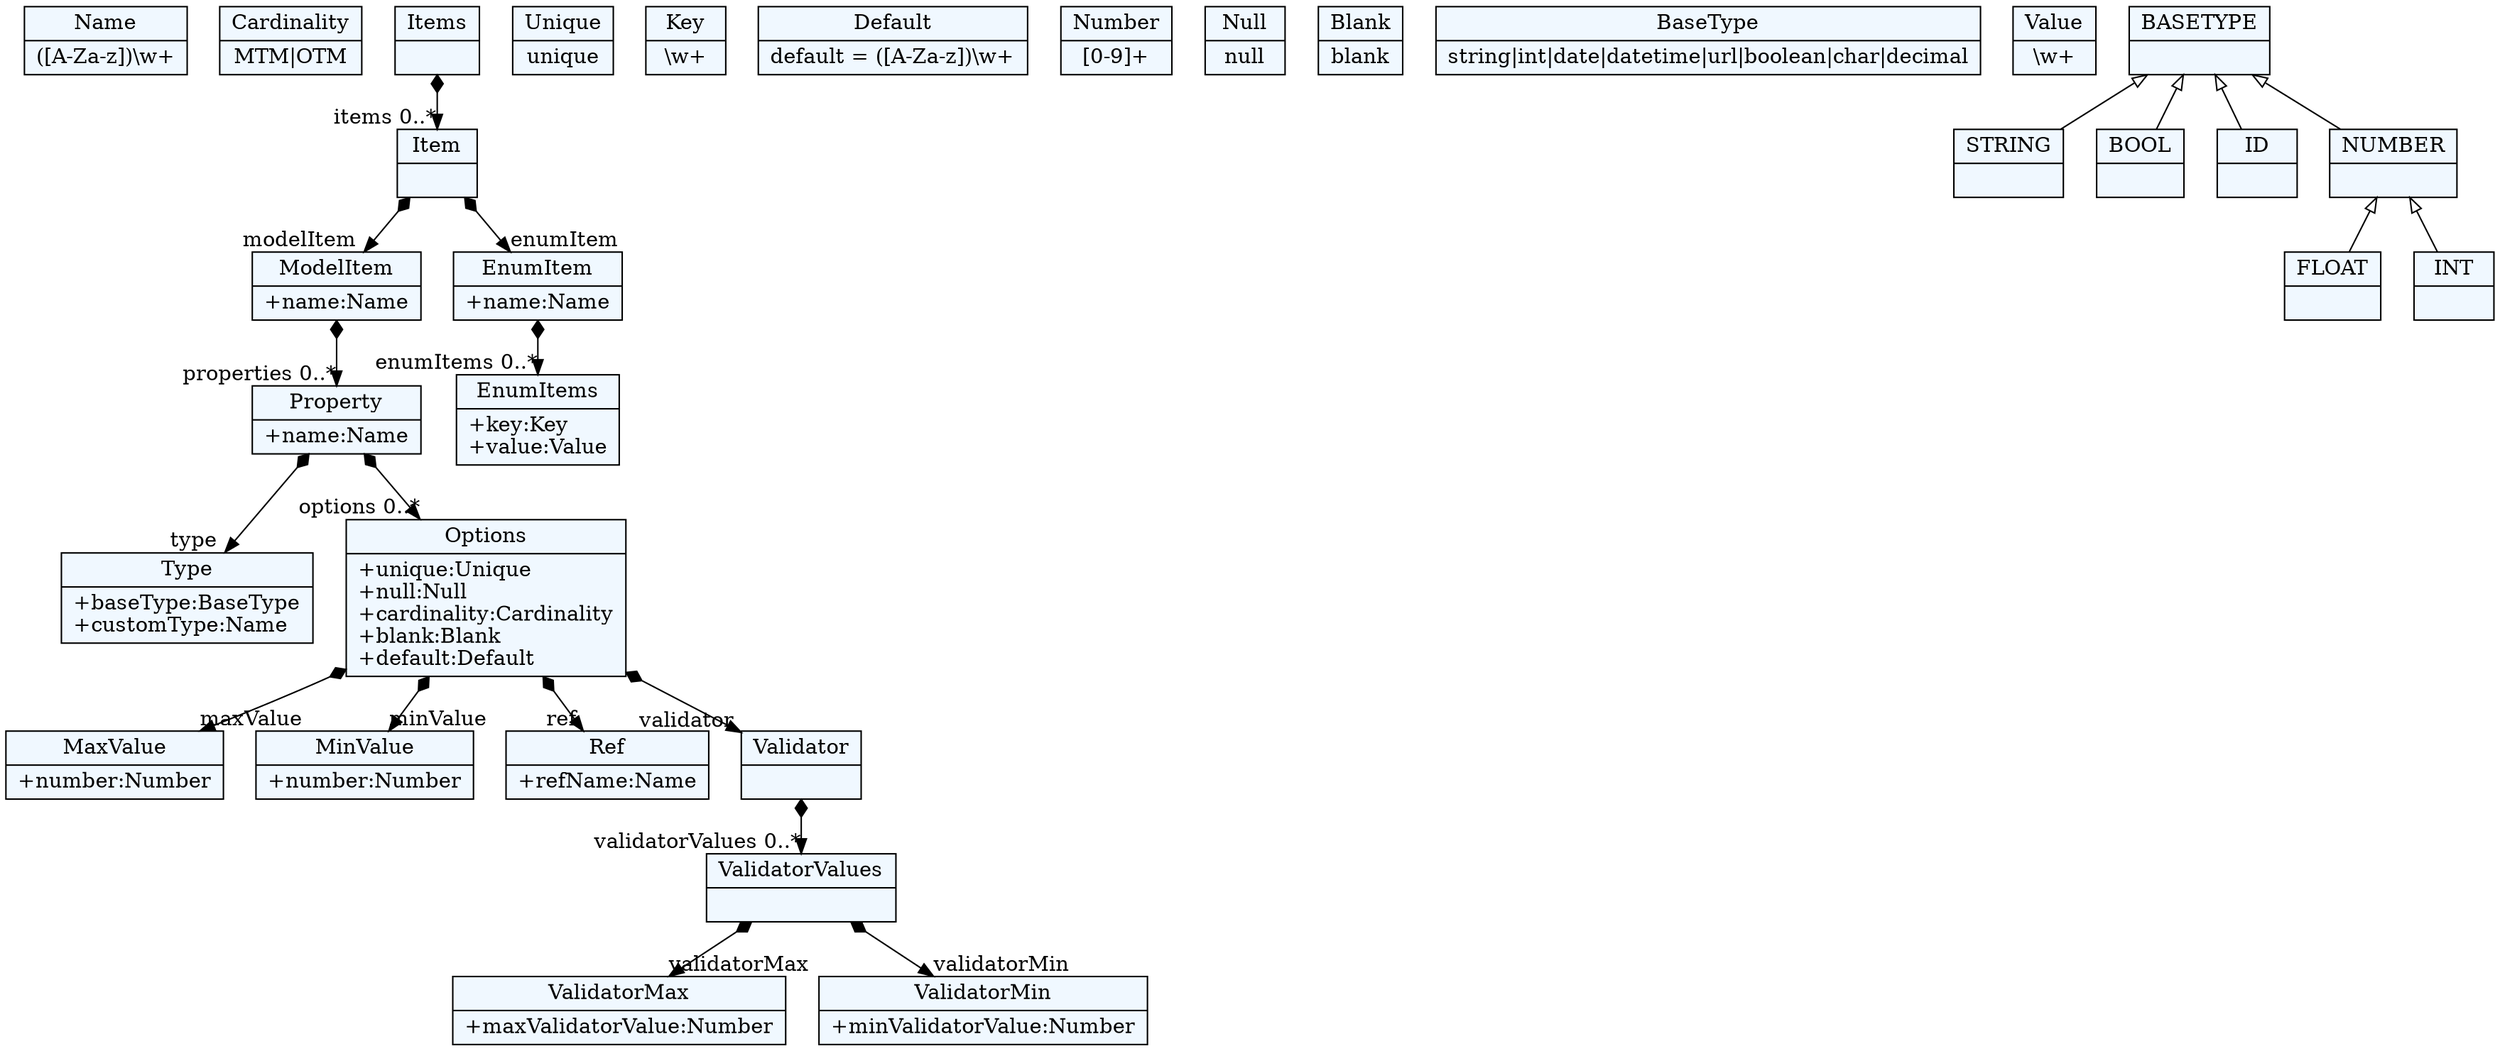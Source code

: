 
    digraph xtext {
    fontname = "Bitstream Vera Sans"
    fontsize = 8
    node[
        shape=record,
        style=filled,
        fillcolor=aliceblue
    ]
    nodesep = 0.3
    edge[dir=black,arrowtail=empty]


60064688[ label="{Name|([A-Za-z])\\w+}"]

60065584[ label="{Cardinality|MTM\|OTM}"]

59857136 -> 60039664[arrowtail=diamond, dir=both, headlabel="properties 0..*"]
59857136[ label="{ModelItem|+name:Name\l}"]

60040112[ label="{Type|+baseType:BaseType\l+customType:Name\l}"]

60039664 -> 60040112[arrowtail=diamond, dir=both, headlabel="type "]
60039664 -> 60041008[arrowtail=diamond, dir=both, headlabel="options 0..*"]
60039664[ label="{Property|+name:Name\l}"]

59856240 -> 59856688[arrowtail=diamond, dir=both, headlabel="items 0..*"]
59856240[ label="{Items|}"]

60041456[ label="{Unique|unique}"]

60041008 -> 60042800[arrowtail=diamond, dir=both, headlabel="maxValue "]
60041008 -> 60063792[arrowtail=diamond, dir=both, headlabel="minValue "]
60041008 -> 60065136[arrowtail=diamond, dir=both, headlabel="ref "]
60041008 -> 60066032[arrowtail=diamond, dir=both, headlabel="validator "]
60041008[ label="{Options|+unique:Unique\l+null:Null\l+cardinality:Cardinality\l+blank:Blank\l+default:Default\l}"]

60066480 -> 60066928[arrowtail=diamond, dir=both, headlabel="validatorMax "]
60066480 -> 60067376[arrowtail=diamond, dir=both, headlabel="validatorMin "]
60066480[ label="{ValidatorValues|}"]

59858480[ label="{Key|\\w+}"]

60080176[ label="{Default|default = ([A-Za-z])\\w+}"]

59858032[ label="{EnumItems|+key:Key\l+value:Value\l}"]

60065136[ label="{Ref|+refName:Name\l}"]

60064240[ label="{Number|[0-9]+}"]

60066032 -> 60066480[arrowtail=diamond, dir=both, headlabel="validatorValues 0..*"]
60066032[ label="{Validator|}"]

60041904[ label="{Null|null}"]

60042352[ label="{Blank|blank}"]

60040560[ label="{BaseType|string\|int\|date\|datetime\|url\|boolean\|char\|decimal}"]

59856688 -> 59857136[arrowtail=diamond, dir=both, headlabel="modelItem "]
59856688 -> 59857584[arrowtail=diamond, dir=both, headlabel="enumItem "]
59856688[ label="{Item|}"]

59857584 -> 59858032[arrowtail=diamond, dir=both, headlabel="enumItems 0..*"]
59857584[ label="{EnumItem|+name:Name\l}"]

60039216[ label="{Value|\\w+}"]

60066928[ label="{ValidatorMax|+maxValidatorValue:Number\l}"]

60067376[ label="{ValidatorMin|+minValidatorValue:Number\l}"]

60063792[ label="{MinValue|+number:Number\l}"]

60042800[ label="{MaxValue|+number:Number\l}"]

59849392[ label="{STRING|}"]

59854896[ label="{FLOAT|}"]

59849840[ label="{BOOL|}"]

59850288[ label="{INT|}"]

59848944[ label="{ID|}"]

59855792[ label="{BASETYPE|}"]
59855792 -> 59855344 [dir=back]
59855792 -> 59849840 [dir=back]
59855792 -> 59848944 [dir=back]
59855792 -> 59849392 [dir=back]

59855344[ label="{NUMBER|}"]
59855344 -> 59854896 [dir=back]
59855344 -> 59850288 [dir=back]


}
